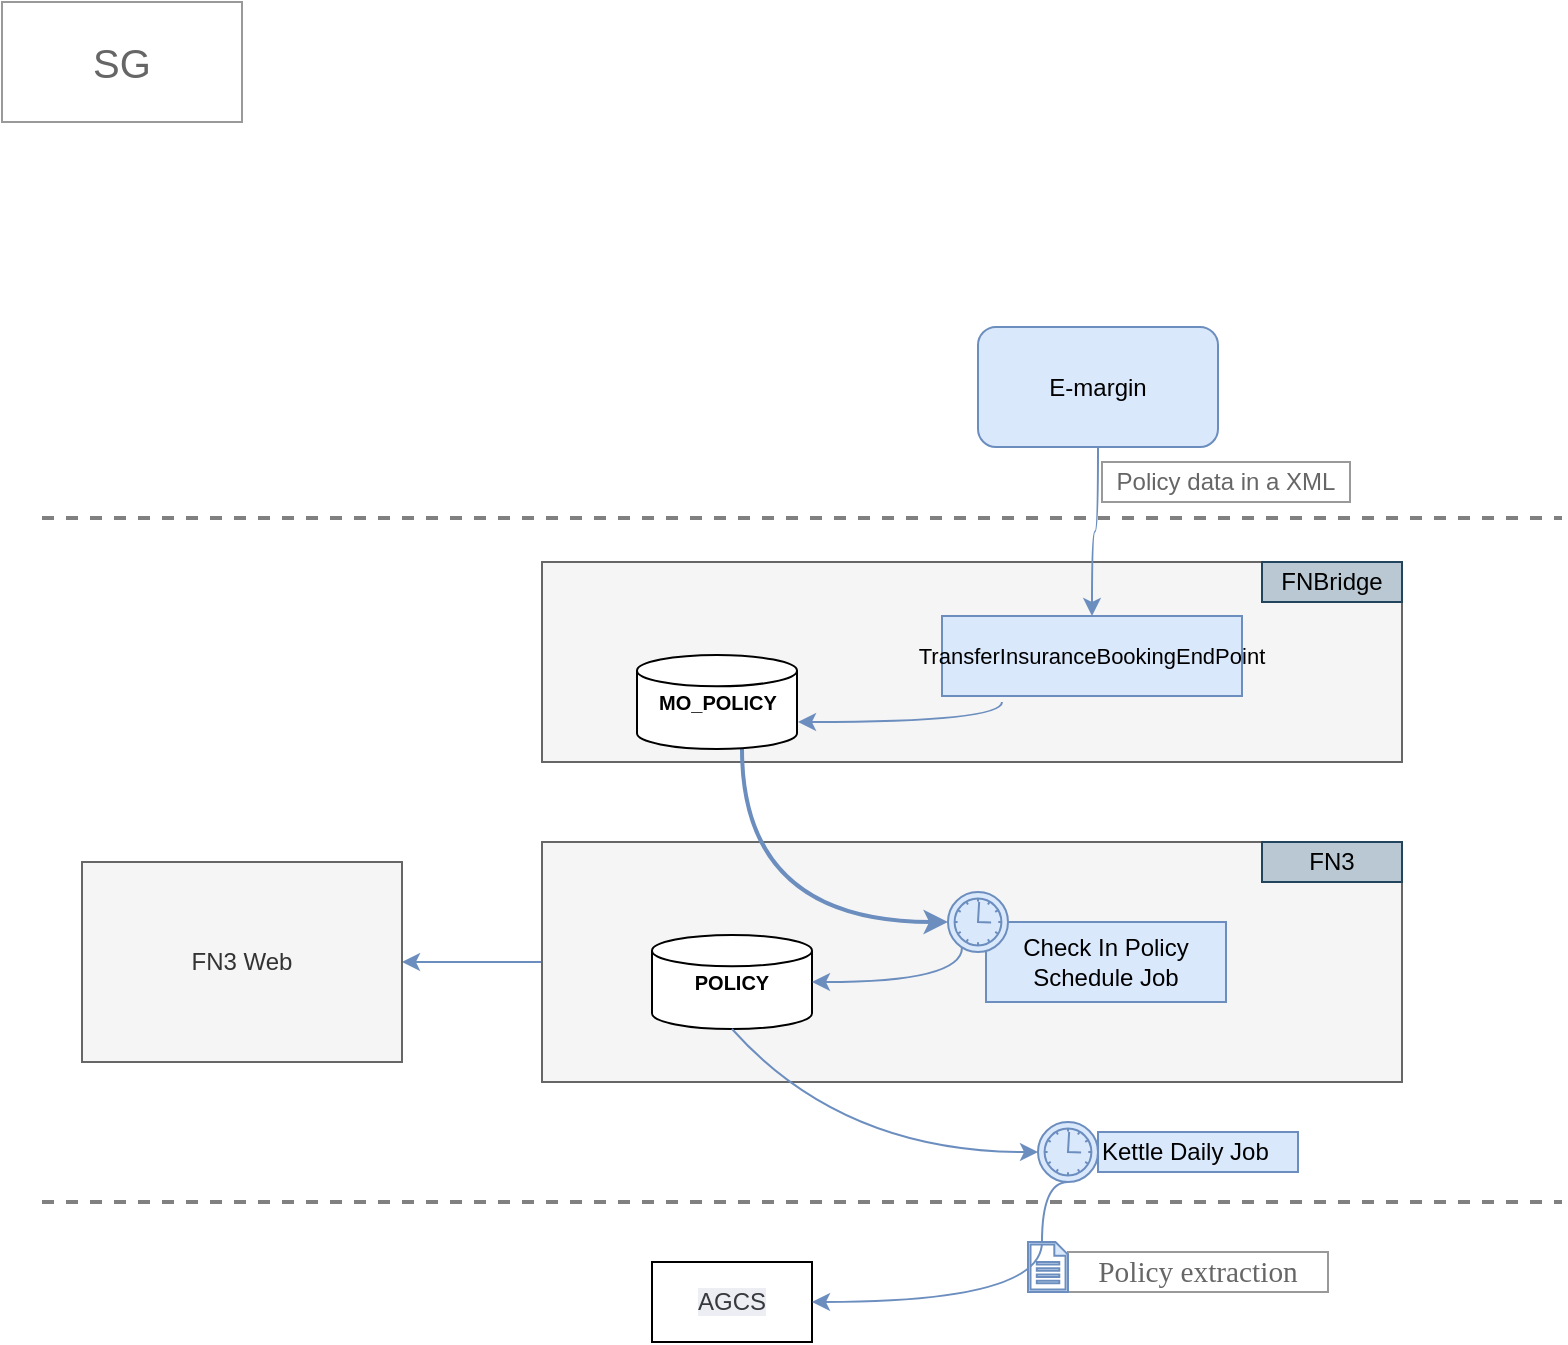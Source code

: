 <mxfile version="11.3.0" type="github" pages="1"><diagram id="NtpTBfgFcvfqQpoU66r8" name="Page-1"><mxGraphModel dx="1635" dy="1008" grid="1" gridSize="10" guides="1" tooltips="1" connect="1" arrows="1" fold="1" page="1" pageScale="1" pageWidth="850" pageHeight="1100" math="0" shadow="0"><root><mxCell id="0"/><mxCell id="1" parent="0"/><mxCell id="2WfdGl6VuEx7sWGfv-vh-99" value="&lt;span style=&quot;font-size: 11.0pt ; line-height: 115% ; font-family: &amp;#34;calibri&amp;#34; , &amp;#34;sans-serif&amp;#34;&quot;&gt;Policy extraction&lt;/span&gt;" style="rounded=0;whiteSpace=wrap;html=1;fontColor=#666666;strokeColor=#999999;" vertex="1" parent="1"><mxGeometry x="573" y="655" width="130" height="20" as="geometry"/></mxCell><mxCell id="2WfdGl6VuEx7sWGfv-vh-91" style="edgeStyle=orthogonalEdgeStyle;rounded=0;orthogonalLoop=1;jettySize=auto;html=1;fillColor=#dae8fc;strokeColor=#6c8ebf;" edge="1" parent="1" source="2WfdGl6VuEx7sWGfv-vh-2" target="2WfdGl6VuEx7sWGfv-vh-88"><mxGeometry relative="1" as="geometry"/></mxCell><mxCell id="2WfdGl6VuEx7sWGfv-vh-2" value="" style="rounded=0;whiteSpace=wrap;html=1;strokeColor=#666666;fillColor=#f5f5f5;fontColor=#333333;" vertex="1" parent="1"><mxGeometry x="310" y="450" width="430" height="120" as="geometry"/></mxCell><mxCell id="2WfdGl6VuEx7sWGfv-vh-3" value="" style="rounded=0;whiteSpace=wrap;html=1;strokeColor=#666666;fillColor=#f5f5f5;fontColor=#333333;" vertex="1" parent="1"><mxGeometry x="310" y="310" width="430" height="100" as="geometry"/></mxCell><mxCell id="2WfdGl6VuEx7sWGfv-vh-7" value="" style="endArrow=none;dashed=1;html=1;strokeColor=#808080;strokeWidth=2;" edge="1" parent="1"><mxGeometry width="50" height="50" relative="1" as="geometry"><mxPoint x="60" y="288" as="sourcePoint"/><mxPoint x="820" y="288" as="targetPoint"/></mxGeometry></mxCell><mxCell id="2WfdGl6VuEx7sWGfv-vh-8" value="" style="endArrow=none;dashed=1;html=1;strokeColor=#808080;strokeWidth=2;" edge="1" parent="1"><mxGeometry width="50" height="50" relative="1" as="geometry"><mxPoint x="60" y="630" as="sourcePoint"/><mxPoint x="820" y="630" as="targetPoint"/></mxGeometry></mxCell><mxCell id="2WfdGl6VuEx7sWGfv-vh-9" style="edgeStyle=orthogonalEdgeStyle;curved=1;rounded=0;orthogonalLoop=1;jettySize=auto;html=1;fillColor=#dae8fc;strokeColor=#6c8ebf;" edge="1" parent="1" source="2WfdGl6VuEx7sWGfv-vh-10" target="2WfdGl6VuEx7sWGfv-vh-14"><mxGeometry relative="1" as="geometry"/></mxCell><mxCell id="2WfdGl6VuEx7sWGfv-vh-10" value="E-margin" style="rounded=1;whiteSpace=wrap;html=1;fillColor=#dae8fc;strokeColor=#6c8ebf;" vertex="1" parent="1"><mxGeometry x="528" y="192.5" width="120" height="60" as="geometry"/></mxCell><mxCell id="2WfdGl6VuEx7sWGfv-vh-14" value="&lt;font style=&quot;font-size: 11px&quot;&gt;&lt;span&gt;TransferInsuranceBookingEndPoint&lt;/span&gt;&lt;/font&gt;" style="rounded=0;whiteSpace=wrap;html=1;fillColor=#dae8fc;strokeColor=#6c8ebf;align=center;fontColor=#000000;" vertex="1" parent="1"><mxGeometry x="510" y="337" width="150" height="40" as="geometry"/></mxCell><mxCell id="2WfdGl6VuEx7sWGfv-vh-18" value="Check In Policy Schedule Job" style="rounded=0;whiteSpace=wrap;html=1;fillColor=#dae8fc;strokeColor=#6c8ebf;" vertex="1" parent="1"><mxGeometry x="532" y="490" width="120" height="40" as="geometry"/></mxCell><mxCell id="2WfdGl6VuEx7sWGfv-vh-19" value="" style="shape=mxgraph.bpmn.shape;html=1;verticalLabelPosition=bottom;labelBackgroundColor=#ffffff;verticalAlign=top;align=center;perimeter=ellipsePerimeter;outlineConnect=0;outline=standard;symbol=timer;fillColor=#dae8fc;strokeColor=#6c8ebf;" vertex="1" parent="1"><mxGeometry x="513" y="475" width="30" height="30" as="geometry"/></mxCell><mxCell id="2WfdGl6VuEx7sWGfv-vh-20" style="edgeStyle=orthogonalEdgeStyle;curved=1;rounded=0;orthogonalLoop=1;jettySize=auto;html=1;fillColor=#dae8fc;strokeColor=#6c8ebf;entryX=0;entryY=0.5;entryDx=0;entryDy=0;strokeWidth=2;" edge="1" parent="1" source="2WfdGl6VuEx7sWGfv-vh-21" target="2WfdGl6VuEx7sWGfv-vh-19"><mxGeometry relative="1" as="geometry"><Array as="points"><mxPoint x="410" y="490"/></Array><mxPoint x="510" y="481" as="targetPoint"/></mxGeometry></mxCell><mxCell id="2WfdGl6VuEx7sWGfv-vh-21" value="MO_POLICY" style="strokeWidth=1;html=1;shape=mxgraph.flowchart.database;whiteSpace=wrap;fontSize=10;fontStyle=1" vertex="1" parent="1"><mxGeometry x="357.5" y="356.5" width="80" height="47" as="geometry"/></mxCell><mxCell id="2WfdGl6VuEx7sWGfv-vh-23" value="POLICY" style="strokeWidth=1;html=1;shape=mxgraph.flowchart.database;whiteSpace=wrap;fontSize=10;fontStyle=1" vertex="1" parent="1"><mxGeometry x="365" y="496.5" width="80" height="47" as="geometry"/></mxCell><mxCell id="2WfdGl6VuEx7sWGfv-vh-30" value="" style="endArrow=classic;html=1;edgeStyle=orthogonalEdgeStyle;curved=1;fillColor=#dae8fc;strokeColor=#6c8ebf;" edge="1" parent="1"><mxGeometry width="50" height="50" relative="1" as="geometry"><mxPoint x="540" y="380" as="sourcePoint"/><mxPoint x="438" y="390" as="targetPoint"/><Array as="points"><mxPoint x="540" y="390"/><mxPoint x="438" y="390"/></Array></mxGeometry></mxCell><mxCell id="2WfdGl6VuEx7sWGfv-vh-32" value="" style="endArrow=classic;html=1;entryX=1;entryY=0.5;entryDx=0;entryDy=0;entryPerimeter=0;edgeStyle=orthogonalEdgeStyle;curved=1;fillColor=#dae8fc;strokeColor=#6c8ebf;" edge="1" parent="1" source="2WfdGl6VuEx7sWGfv-vh-19" target="2WfdGl6VuEx7sWGfv-vh-23"><mxGeometry width="50" height="50" relative="1" as="geometry"><mxPoint x="460" y="560" as="sourcePoint"/><mxPoint x="510" y="510" as="targetPoint"/><Array as="points"><mxPoint x="520" y="520"/></Array></mxGeometry></mxCell><mxCell id="2WfdGl6VuEx7sWGfv-vh-88" value="FN3 Web" style="rounded=0;whiteSpace=wrap;html=1;strokeColor=#666666;fillColor=#f5f5f5;fontColor=#333333;" vertex="1" parent="1"><mxGeometry x="80" y="460" width="160" height="100" as="geometry"/></mxCell><mxCell id="2WfdGl6VuEx7sWGfv-vh-92" value="Policy data in a XML" style="rounded=0;whiteSpace=wrap;html=1;fontColor=#666666;strokeColor=#999999;" vertex="1" parent="1"><mxGeometry x="590" y="260" width="124" height="20" as="geometry"/></mxCell><mxCell id="2WfdGl6VuEx7sWGfv-vh-93" value="&lt;span style=&quot;color: rgb(54 , 57 , 61) ; font-family: &amp;#34;arimo&amp;#34; , &amp;#34;tahoma&amp;#34; , , &amp;#34;nanumgothic&amp;#34; , , &amp;#34;맑은 고딕&amp;#34; , &amp;#34;malgun gothic&amp;#34; , &amp;#34;맑은 고딕&amp;#34; , , &amp;#34;dotum&amp;#34; , , sans-serif ; background-color: rgb(236 , 238 , 243)&quot;&gt;AGCS&lt;/span&gt;" style="rounded=0;whiteSpace=wrap;html=1;strokeWidth=1;" vertex="1" parent="1"><mxGeometry x="365" y="660" width="80" height="40" as="geometry"/></mxCell><mxCell id="2WfdGl6VuEx7sWGfv-vh-94" style="edgeStyle=orthogonalEdgeStyle;curved=1;rounded=0;orthogonalLoop=1;jettySize=auto;html=1;entryX=1;entryY=0.5;entryDx=0;entryDy=0;fillColor=#dae8fc;strokeColor=#6c8ebf;exitX=0.5;exitY=1;exitDx=0;exitDy=0;" edge="1" parent="1" source="2WfdGl6VuEx7sWGfv-vh-95" target="2WfdGl6VuEx7sWGfv-vh-93"><mxGeometry relative="1" as="geometry"><Array as="points"><mxPoint x="560" y="620"/><mxPoint x="560" y="680"/></Array></mxGeometry></mxCell><mxCell id="2WfdGl6VuEx7sWGfv-vh-95" value="" style="shape=mxgraph.bpmn.shape;html=1;verticalLabelPosition=bottom;labelBackgroundColor=#ffffff;verticalAlign=top;align=center;perimeter=ellipsePerimeter;outlineConnect=0;outline=standard;symbol=timer;fillColor=#dae8fc;strokeColor=#6c8ebf;" vertex="1" parent="1"><mxGeometry x="558" y="590" width="30" height="30" as="geometry"/></mxCell><mxCell id="2WfdGl6VuEx7sWGfv-vh-96" value="Kettle Daily Job" style="text;html=1;resizable=0;points=[];autosize=1;align=left;verticalAlign=top;spacingTop=-4;fillColor=#dae8fc;strokeColor=#6c8ebf;" vertex="1" parent="1"><mxGeometry x="588" y="595" width="100" height="20" as="geometry"/></mxCell><mxCell id="2WfdGl6VuEx7sWGfv-vh-97" value="" style="shadow=0;dashed=0;html=1;strokeColor=#6c8ebf;labelPosition=center;verticalLabelPosition=bottom;verticalAlign=top;align=center;shape=mxgraph.mscae.enterprise.document;fillColor=#dae8fc;" vertex="1" parent="1"><mxGeometry x="553" y="650" width="20" height="25" as="geometry"/></mxCell><mxCell id="2WfdGl6VuEx7sWGfv-vh-98" value="" style="endArrow=classic;html=1;fontColor=#666666;entryX=0;entryY=0.5;entryDx=0;entryDy=0;exitX=0.5;exitY=1;exitDx=0;exitDy=0;curved=1;fillColor=#dae8fc;strokeColor=#6c8ebf;exitPerimeter=0;" edge="1" parent="1" source="2WfdGl6VuEx7sWGfv-vh-23" target="2WfdGl6VuEx7sWGfv-vh-95"><mxGeometry width="50" height="50" relative="1" as="geometry"><mxPoint x="410" y="630" as="sourcePoint"/><mxPoint x="460" y="580" as="targetPoint"/><Array as="points"><mxPoint x="460" y="605"/></Array></mxGeometry></mxCell><mxCell id="2WfdGl6VuEx7sWGfv-vh-100" value="SG" style="rounded=0;whiteSpace=wrap;html=1;strokeColor=#999999;fontColor=#666666;fontSize=20;" vertex="1" parent="1"><mxGeometry x="40" y="30" width="120" height="60" as="geometry"/></mxCell><mxCell id="2WfdGl6VuEx7sWGfv-vh-101" value="FNBridge" style="rounded=0;whiteSpace=wrap;html=1;fillColor=#bac8d3;strokeColor=#23445d;" vertex="1" parent="1"><mxGeometry x="670" y="310" width="70" height="20" as="geometry"/></mxCell><mxCell id="2WfdGl6VuEx7sWGfv-vh-103" value="FN3" style="rounded=0;whiteSpace=wrap;html=1;fillColor=#bac8d3;strokeColor=#23445d;" vertex="1" parent="1"><mxGeometry x="670" y="450" width="70" height="20" as="geometry"/></mxCell></root></mxGraphModel></diagram></mxfile>